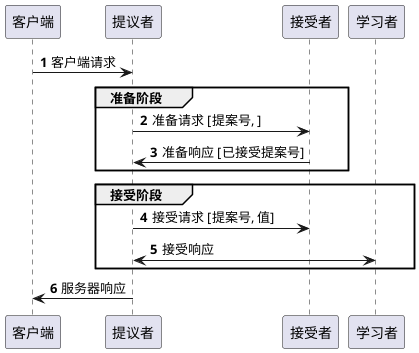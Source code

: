 @startuml
'https://plantuml.com/sequence-diagram

autonumber

客户端 -> 提议者: 客户端请求
group 准备阶段
提议者 -> 接受者: 准备请求 [提案号, ]
接受者 -> 提议者: 准备响应 [已接受提案号]
end
group 接受阶段
提议者 -> 接受者: 接受请求 [提案号, 值]
提议者 <-> 学习者: 接受响应
end
提议者 -> 客户端: 服务器响应
@enduml
